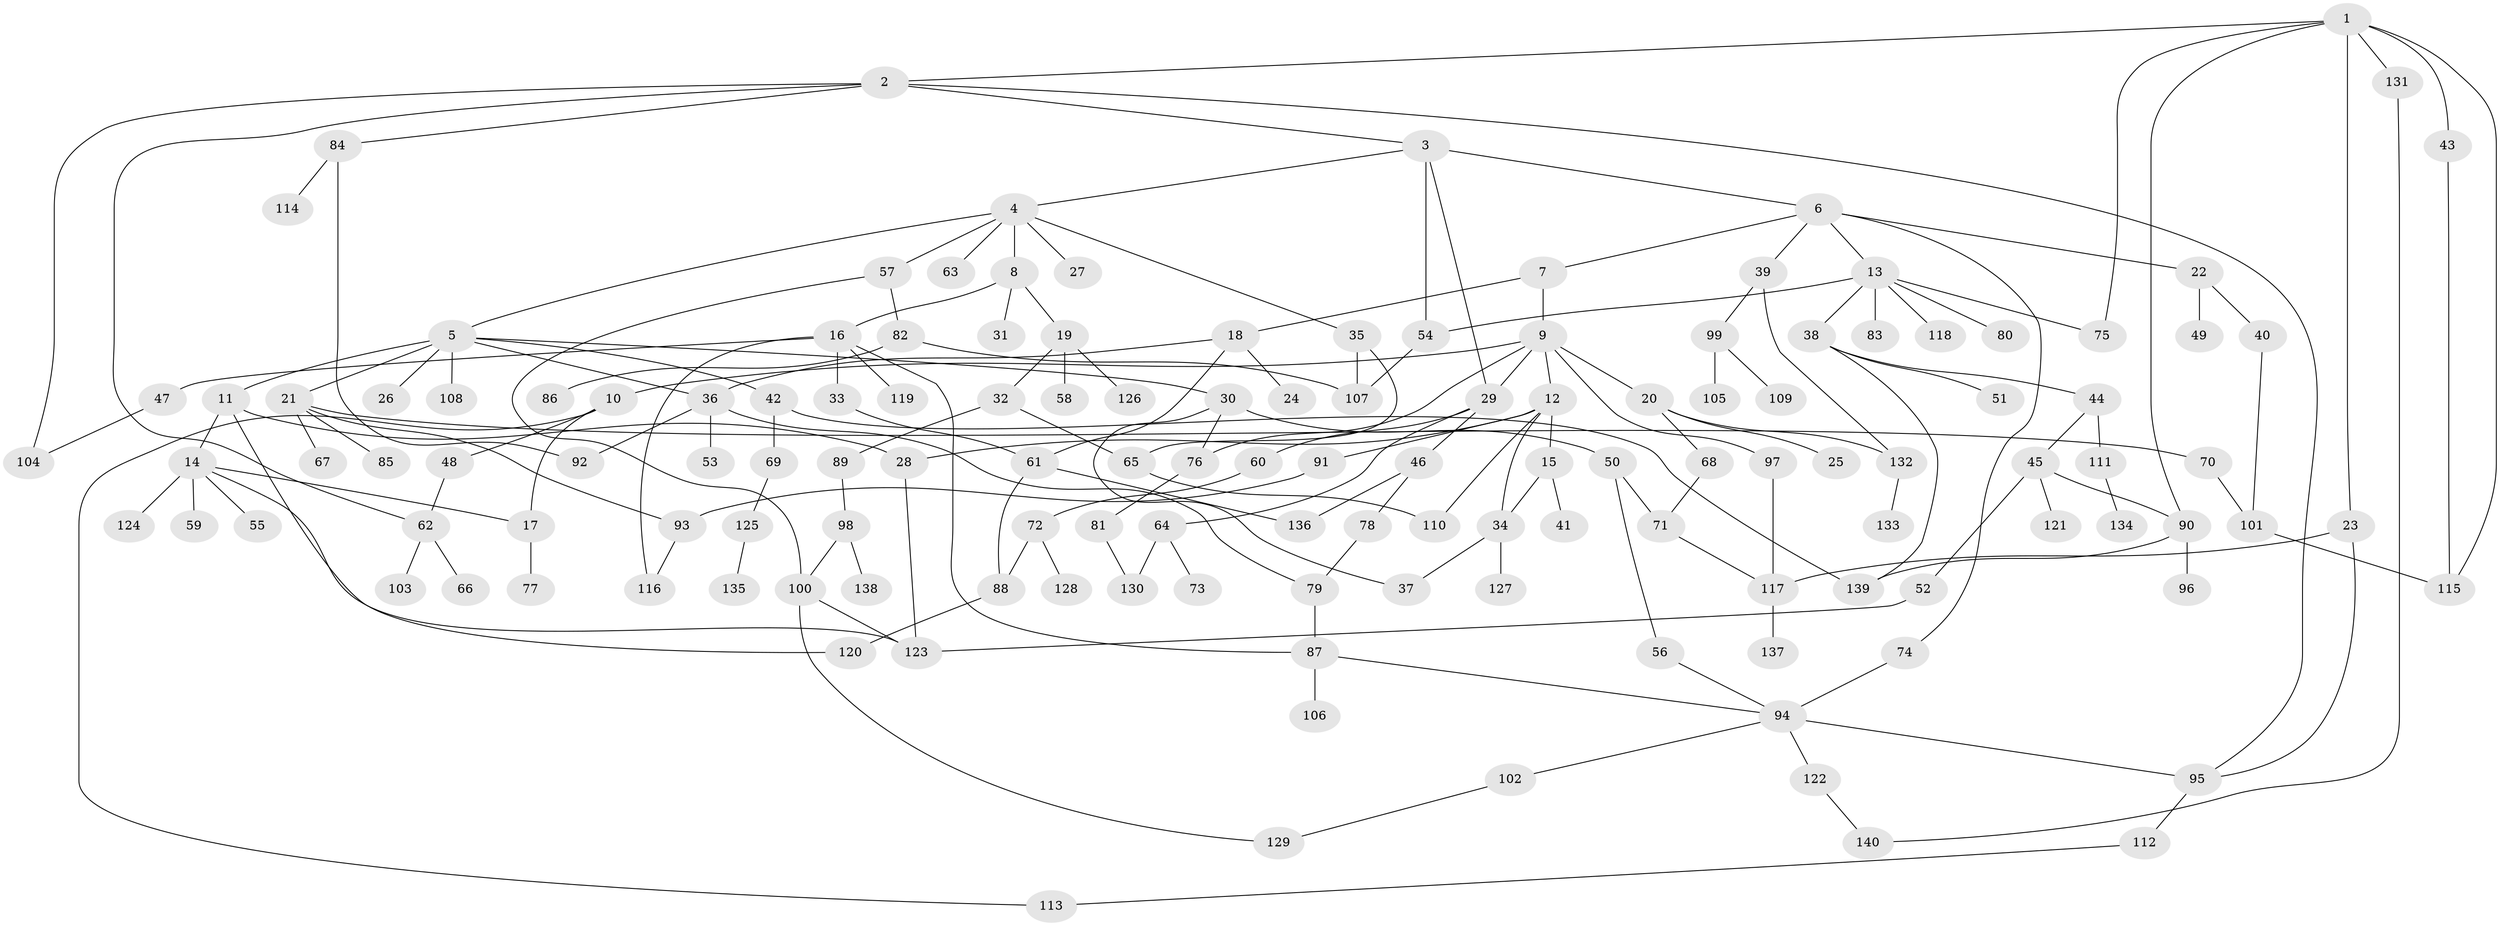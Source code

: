// coarse degree distribution, {6: 0.014285714285714285, 7: 0.04285714285714286, 4: 0.18571428571428572, 5: 0.08571428571428572, 8: 0.04285714285714286, 3: 0.22857142857142856, 2: 0.21428571428571427, 1: 0.18571428571428572}
// Generated by graph-tools (version 1.1) at 2025/49/03/04/25 22:49:07]
// undirected, 140 vertices, 185 edges
graph export_dot {
  node [color=gray90,style=filled];
  1;
  2;
  3;
  4;
  5;
  6;
  7;
  8;
  9;
  10;
  11;
  12;
  13;
  14;
  15;
  16;
  17;
  18;
  19;
  20;
  21;
  22;
  23;
  24;
  25;
  26;
  27;
  28;
  29;
  30;
  31;
  32;
  33;
  34;
  35;
  36;
  37;
  38;
  39;
  40;
  41;
  42;
  43;
  44;
  45;
  46;
  47;
  48;
  49;
  50;
  51;
  52;
  53;
  54;
  55;
  56;
  57;
  58;
  59;
  60;
  61;
  62;
  63;
  64;
  65;
  66;
  67;
  68;
  69;
  70;
  71;
  72;
  73;
  74;
  75;
  76;
  77;
  78;
  79;
  80;
  81;
  82;
  83;
  84;
  85;
  86;
  87;
  88;
  89;
  90;
  91;
  92;
  93;
  94;
  95;
  96;
  97;
  98;
  99;
  100;
  101;
  102;
  103;
  104;
  105;
  106;
  107;
  108;
  109;
  110;
  111;
  112;
  113;
  114;
  115;
  116;
  117;
  118;
  119;
  120;
  121;
  122;
  123;
  124;
  125;
  126;
  127;
  128;
  129;
  130;
  131;
  132;
  133;
  134;
  135;
  136;
  137;
  138;
  139;
  140;
  1 -- 2;
  1 -- 23;
  1 -- 43;
  1 -- 90;
  1 -- 115;
  1 -- 131;
  1 -- 75;
  2 -- 3;
  2 -- 84;
  2 -- 104;
  2 -- 95;
  2 -- 62;
  3 -- 4;
  3 -- 6;
  3 -- 54;
  3 -- 29;
  4 -- 5;
  4 -- 8;
  4 -- 27;
  4 -- 35;
  4 -- 57;
  4 -- 63;
  5 -- 11;
  5 -- 21;
  5 -- 26;
  5 -- 30;
  5 -- 36;
  5 -- 42;
  5 -- 108;
  6 -- 7;
  6 -- 13;
  6 -- 22;
  6 -- 39;
  6 -- 74;
  7 -- 9;
  7 -- 18;
  8 -- 16;
  8 -- 19;
  8 -- 31;
  9 -- 10;
  9 -- 12;
  9 -- 20;
  9 -- 29;
  9 -- 97;
  9 -- 76;
  10 -- 48;
  10 -- 113;
  10 -- 17;
  11 -- 14;
  11 -- 120;
  11 -- 28;
  12 -- 15;
  12 -- 28;
  12 -- 91;
  12 -- 110;
  12 -- 34;
  13 -- 38;
  13 -- 75;
  13 -- 80;
  13 -- 83;
  13 -- 118;
  13 -- 54;
  14 -- 17;
  14 -- 55;
  14 -- 59;
  14 -- 124;
  14 -- 123;
  15 -- 34;
  15 -- 41;
  16 -- 33;
  16 -- 47;
  16 -- 119;
  16 -- 116;
  16 -- 87;
  17 -- 77;
  18 -- 24;
  18 -- 61;
  18 -- 36;
  19 -- 32;
  19 -- 58;
  19 -- 126;
  20 -- 25;
  20 -- 68;
  20 -- 132;
  21 -- 67;
  21 -- 70;
  21 -- 85;
  21 -- 93;
  22 -- 40;
  22 -- 49;
  23 -- 95;
  23 -- 117;
  28 -- 123;
  29 -- 46;
  29 -- 60;
  29 -- 64;
  30 -- 37;
  30 -- 50;
  30 -- 76;
  32 -- 89;
  32 -- 65;
  33 -- 61;
  34 -- 127;
  34 -- 37;
  35 -- 65;
  35 -- 107;
  36 -- 53;
  36 -- 79;
  36 -- 92;
  38 -- 44;
  38 -- 51;
  38 -- 139;
  39 -- 99;
  39 -- 132;
  40 -- 101;
  42 -- 69;
  42 -- 139;
  43 -- 115;
  44 -- 45;
  44 -- 111;
  45 -- 52;
  45 -- 121;
  45 -- 90;
  46 -- 78;
  46 -- 136;
  47 -- 104;
  48 -- 62;
  50 -- 56;
  50 -- 71;
  52 -- 123;
  54 -- 107;
  56 -- 94;
  57 -- 82;
  57 -- 100;
  60 -- 72;
  61 -- 88;
  61 -- 136;
  62 -- 66;
  62 -- 103;
  64 -- 73;
  64 -- 130;
  65 -- 110;
  68 -- 71;
  69 -- 125;
  70 -- 101;
  71 -- 117;
  72 -- 128;
  72 -- 88;
  74 -- 94;
  76 -- 81;
  78 -- 79;
  79 -- 87;
  81 -- 130;
  82 -- 86;
  82 -- 107;
  84 -- 92;
  84 -- 114;
  87 -- 106;
  87 -- 94;
  88 -- 120;
  89 -- 98;
  90 -- 96;
  90 -- 139;
  91 -- 93;
  93 -- 116;
  94 -- 102;
  94 -- 122;
  94 -- 95;
  95 -- 112;
  97 -- 117;
  98 -- 138;
  98 -- 100;
  99 -- 105;
  99 -- 109;
  100 -- 129;
  100 -- 123;
  101 -- 115;
  102 -- 129;
  111 -- 134;
  112 -- 113;
  117 -- 137;
  122 -- 140;
  125 -- 135;
  131 -- 140;
  132 -- 133;
}
